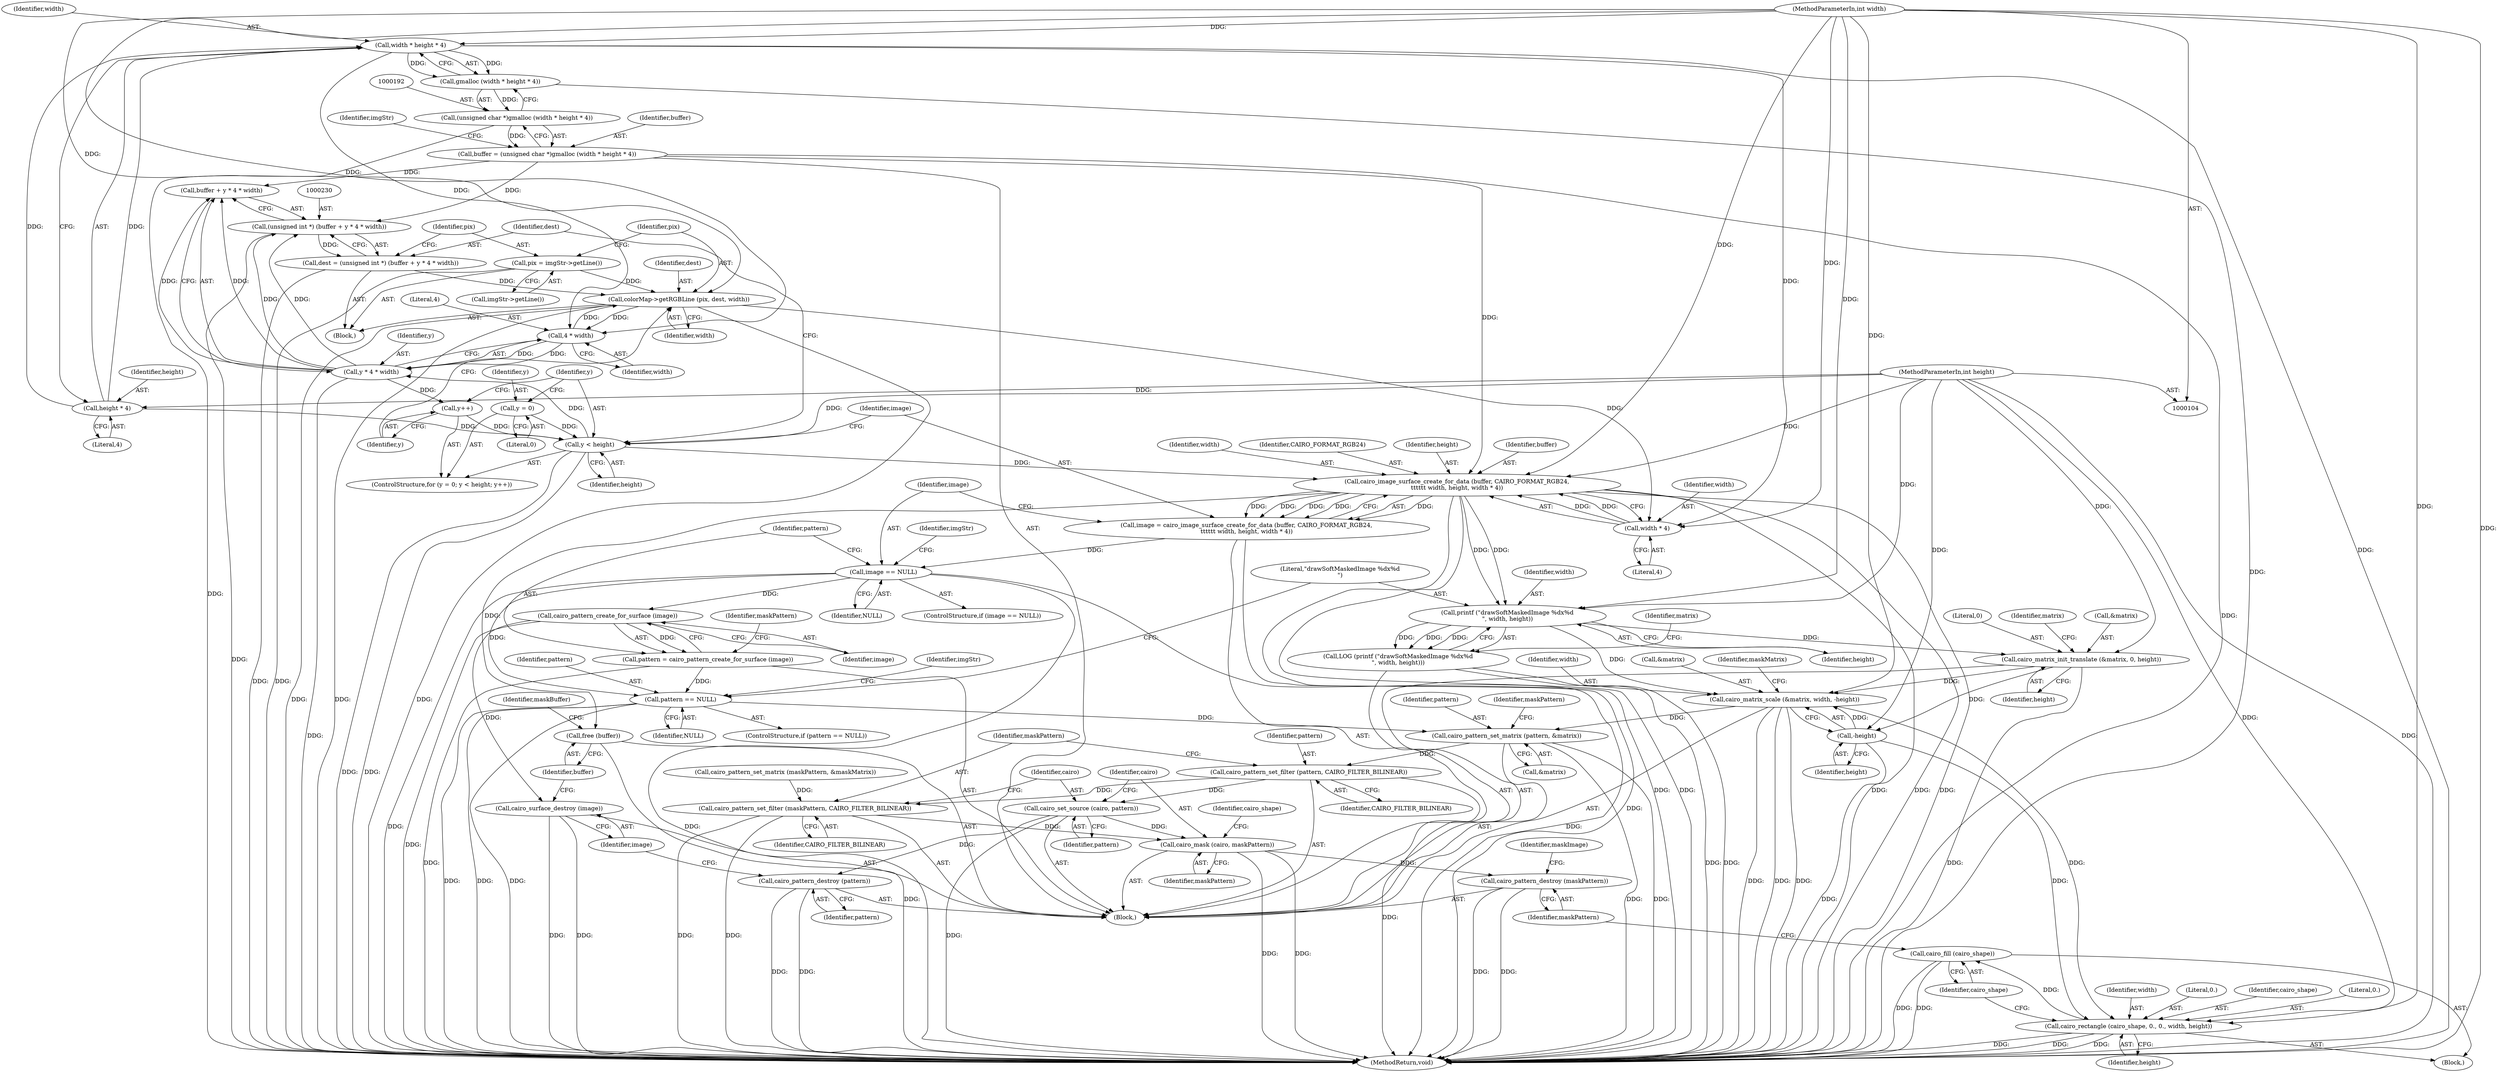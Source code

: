digraph "0_poppler_7b2d314a61fd0e12f47c62996cb49ec0d1ba747a_3@API" {
"1000247" [label="(Call,cairo_image_surface_create_for_data (buffer, CAIRO_FORMAT_RGB24,\n\t\t\t\t\t\t width, height, width * 4))"];
"1000189" [label="(Call,buffer = (unsigned char *)gmalloc (width * height * 4))"];
"1000191" [label="(Call,(unsigned char *)gmalloc (width * height * 4))"];
"1000193" [label="(Call,gmalloc (width * height * 4))"];
"1000194" [label="(Call,width * height * 4)"];
"1000108" [label="(MethodParameterIn,int width)"];
"1000196" [label="(Call,height * 4)"];
"1000109" [label="(MethodParameterIn,int height)"];
"1000252" [label="(Call,width * 4)"];
"1000241" [label="(Call,colorMap->getRGBLine (pix, dest, width))"];
"1000238" [label="(Call,pix = imgStr->getLine())"];
"1000227" [label="(Call,dest = (unsigned int *) (buffer + y * 4 * width))"];
"1000229" [label="(Call,(unsigned int *) (buffer + y * 4 * width))"];
"1000233" [label="(Call,y * 4 * width)"];
"1000221" [label="(Call,y < height)"];
"1000224" [label="(Call,y++)"];
"1000218" [label="(Call,y = 0)"];
"1000235" [label="(Call,4 * width)"];
"1000245" [label="(Call,image = cairo_image_surface_create_for_data (buffer, CAIRO_FORMAT_RGB24,\n\t\t\t\t\t\t width, height, width * 4))"];
"1000256" [label="(Call,image == NULL)"];
"1000265" [label="(Call,cairo_pattern_create_for_surface (image))"];
"1000263" [label="(Call,pattern = cairo_pattern_create_for_surface (image))"];
"1000272" [label="(Call,pattern == NULL)"];
"1000306" [label="(Call,cairo_pattern_set_matrix (pattern, &matrix))"];
"1000314" [label="(Call,cairo_pattern_set_filter (pattern, CAIRO_FILTER_BILINEAR))"];
"1000317" [label="(Call,cairo_pattern_set_filter (maskPattern, CAIRO_FILTER_BILINEAR))"];
"1000323" [label="(Call,cairo_mask (cairo, maskPattern))"];
"1000337" [label="(Call,cairo_pattern_destroy (maskPattern))"];
"1000320" [label="(Call,cairo_set_source (cairo, pattern))"];
"1000341" [label="(Call,cairo_pattern_destroy (pattern))"];
"1000343" [label="(Call,cairo_surface_destroy (image))"];
"1000280" [label="(Call,printf (\"drawSoftMaskedImage %dx%d\n\", width, height))"];
"1000279" [label="(Call,LOG (printf (\"drawSoftMaskedImage %dx%d\n\", width, height)))"];
"1000284" [label="(Call,cairo_matrix_init_translate (&matrix, 0, height))"];
"1000289" [label="(Call,cairo_matrix_scale (&matrix, width, -height))"];
"1000329" [label="(Call,cairo_rectangle (cairo_shape, 0., 0., width, height))"];
"1000335" [label="(Call,cairo_fill (cairo_shape))"];
"1000293" [label="(Call,-height)"];
"1000345" [label="(Call,free (buffer))"];
"1000249" [label="(Identifier,CAIRO_FORMAT_RGB24)"];
"1000242" [label="(Identifier,pix)"];
"1000311" [label="(Identifier,maskPattern)"];
"1000333" [label="(Identifier,width)"];
"1000332" [label="(Literal,0.)"];
"1000193" [label="(Call,gmalloc (width * height * 4))"];
"1000335" [label="(Call,cairo_fill (cairo_shape))"];
"1000285" [label="(Call,&matrix)"];
"1000265" [label="(Call,cairo_pattern_create_for_surface (image))"];
"1000287" [label="(Literal,0)"];
"1000258" [label="(Identifier,NULL)"];
"1000234" [label="(Identifier,y)"];
"1000330" [label="(Identifier,cairo_shape)"];
"1000271" [label="(ControlStructure,if (pattern == NULL))"];
"1000318" [label="(Identifier,maskPattern)"];
"1000346" [label="(Identifier,buffer)"];
"1000331" [label="(Literal,0.)"];
"1000294" [label="(Identifier,height)"];
"1000190" [label="(Identifier,buffer)"];
"1000194" [label="(Call,width * height * 4)"];
"1000281" [label="(Literal,\"drawSoftMaskedImage %dx%d\n\")"];
"1000343" [label="(Call,cairo_surface_destroy (image))"];
"1000255" [label="(ControlStructure,if (image == NULL))"];
"1000225" [label="(Identifier,y)"];
"1000263" [label="(Call,pattern = cairo_pattern_create_for_surface (image))"];
"1000254" [label="(Literal,4)"];
"1000341" [label="(Call,cairo_pattern_destroy (pattern))"];
"1000351" [label="(MethodReturn,void)"];
"1000251" [label="(Identifier,height)"];
"1000279" [label="(Call,LOG (printf (\"drawSoftMaskedImage %dx%d\n\", width, height)))"];
"1000336" [label="(Identifier,cairo_shape)"];
"1000256" [label="(Call,image == NULL)"];
"1000219" [label="(Identifier,y)"];
"1000283" [label="(Identifier,height)"];
"1000286" [label="(Identifier,matrix)"];
"1000277" [label="(Identifier,imgStr)"];
"1000240" [label="(Call,imgStr->getLine())"];
"1000322" [label="(Identifier,pattern)"];
"1000189" [label="(Call,buffer = (unsigned char *)gmalloc (width * height * 4))"];
"1000222" [label="(Identifier,y)"];
"1000237" [label="(Identifier,width)"];
"1000315" [label="(Identifier,pattern)"];
"1000284" [label="(Call,cairo_matrix_init_translate (&matrix, 0, height))"];
"1000338" [label="(Identifier,maskPattern)"];
"1000245" [label="(Call,image = cairo_image_surface_create_for_data (buffer, CAIRO_FORMAT_RGB24,\n\t\t\t\t\t\t width, height, width * 4))"];
"1000226" [label="(Block,)"];
"1000273" [label="(Identifier,pattern)"];
"1000261" [label="(Identifier,imgStr)"];
"1000297" [label="(Identifier,maskMatrix)"];
"1000253" [label="(Identifier,width)"];
"1000292" [label="(Identifier,width)"];
"1000252" [label="(Call,width * 4)"];
"1000108" [label="(MethodParameterIn,int width)"];
"1000196" [label="(Call,height * 4)"];
"1000229" [label="(Call,(unsigned int *) (buffer + y * 4 * width))"];
"1000109" [label="(MethodParameterIn,int height)"];
"1000223" [label="(Identifier,height)"];
"1000291" [label="(Identifier,matrix)"];
"1000316" [label="(Identifier,CAIRO_FILTER_BILINEAR)"];
"1000290" [label="(Call,&matrix)"];
"1000327" [label="(Identifier,cairo_shape)"];
"1000344" [label="(Identifier,image)"];
"1000241" [label="(Call,colorMap->getRGBLine (pix, dest, width))"];
"1000235" [label="(Call,4 * width)"];
"1000340" [label="(Identifier,maskImage)"];
"1000257" [label="(Identifier,image)"];
"1000236" [label="(Literal,4)"];
"1000221" [label="(Call,y < height)"];
"1000342" [label="(Identifier,pattern)"];
"1000282" [label="(Identifier,width)"];
"1000319" [label="(Identifier,CAIRO_FILTER_BILINEAR)"];
"1000247" [label="(Call,cairo_image_surface_create_for_data (buffer, CAIRO_FORMAT_RGB24,\n\t\t\t\t\t\t width, height, width * 4))"];
"1000218" [label="(Call,y = 0)"];
"1000293" [label="(Call,-height)"];
"1000195" [label="(Identifier,width)"];
"1000314" [label="(Call,cairo_pattern_set_filter (pattern, CAIRO_FILTER_BILINEAR))"];
"1000308" [label="(Call,&matrix)"];
"1000324" [label="(Identifier,cairo)"];
"1000274" [label="(Identifier,NULL)"];
"1000238" [label="(Call,pix = imgStr->getLine())"];
"1000191" [label="(Call,(unsigned char *)gmalloc (width * height * 4))"];
"1000323" [label="(Call,cairo_mask (cairo, maskPattern))"];
"1000246" [label="(Identifier,image)"];
"1000239" [label="(Identifier,pix)"];
"1000264" [label="(Identifier,pattern)"];
"1000280" [label="(Call,printf (\"drawSoftMaskedImage %dx%d\n\", width, height))"];
"1000272" [label="(Call,pattern == NULL)"];
"1000266" [label="(Identifier,image)"];
"1000228" [label="(Identifier,dest)"];
"1000268" [label="(Identifier,maskPattern)"];
"1000317" [label="(Call,cairo_pattern_set_filter (maskPattern, CAIRO_FILTER_BILINEAR))"];
"1000115" [label="(Block,)"];
"1000348" [label="(Identifier,maskBuffer)"];
"1000224" [label="(Call,y++)"];
"1000334" [label="(Identifier,height)"];
"1000329" [label="(Call,cairo_rectangle (cairo_shape, 0., 0., width, height))"];
"1000233" [label="(Call,y * 4 * width)"];
"1000244" [label="(Identifier,width)"];
"1000320" [label="(Call,cairo_set_source (cairo, pattern))"];
"1000197" [label="(Identifier,height)"];
"1000306" [label="(Call,cairo_pattern_set_matrix (pattern, &matrix))"];
"1000248" [label="(Identifier,buffer)"];
"1000250" [label="(Identifier,width)"];
"1000288" [label="(Identifier,height)"];
"1000243" [label="(Identifier,dest)"];
"1000325" [label="(Identifier,maskPattern)"];
"1000321" [label="(Identifier,cairo)"];
"1000198" [label="(Literal,4)"];
"1000289" [label="(Call,cairo_matrix_scale (&matrix, width, -height))"];
"1000227" [label="(Call,dest = (unsigned int *) (buffer + y * 4 * width))"];
"1000220" [label="(Literal,0)"];
"1000307" [label="(Identifier,pattern)"];
"1000328" [label="(Block,)"];
"1000231" [label="(Call,buffer + y * 4 * width)"];
"1000337" [label="(Call,cairo_pattern_destroy (maskPattern))"];
"1000310" [label="(Call,cairo_pattern_set_matrix (maskPattern, &maskMatrix))"];
"1000200" [label="(Identifier,imgStr)"];
"1000345" [label="(Call,free (buffer))"];
"1000217" [label="(ControlStructure,for (y = 0; y < height; y++))"];
"1000247" -> "1000245"  [label="AST: "];
"1000247" -> "1000252"  [label="CFG: "];
"1000248" -> "1000247"  [label="AST: "];
"1000249" -> "1000247"  [label="AST: "];
"1000250" -> "1000247"  [label="AST: "];
"1000251" -> "1000247"  [label="AST: "];
"1000252" -> "1000247"  [label="AST: "];
"1000245" -> "1000247"  [label="CFG: "];
"1000247" -> "1000351"  [label="DDG: "];
"1000247" -> "1000351"  [label="DDG: "];
"1000247" -> "1000351"  [label="DDG: "];
"1000247" -> "1000351"  [label="DDG: "];
"1000247" -> "1000351"  [label="DDG: "];
"1000247" -> "1000245"  [label="DDG: "];
"1000247" -> "1000245"  [label="DDG: "];
"1000247" -> "1000245"  [label="DDG: "];
"1000247" -> "1000245"  [label="DDG: "];
"1000247" -> "1000245"  [label="DDG: "];
"1000189" -> "1000247"  [label="DDG: "];
"1000252" -> "1000247"  [label="DDG: "];
"1000252" -> "1000247"  [label="DDG: "];
"1000108" -> "1000247"  [label="DDG: "];
"1000221" -> "1000247"  [label="DDG: "];
"1000109" -> "1000247"  [label="DDG: "];
"1000247" -> "1000280"  [label="DDG: "];
"1000247" -> "1000280"  [label="DDG: "];
"1000247" -> "1000345"  [label="DDG: "];
"1000189" -> "1000115"  [label="AST: "];
"1000189" -> "1000191"  [label="CFG: "];
"1000190" -> "1000189"  [label="AST: "];
"1000191" -> "1000189"  [label="AST: "];
"1000200" -> "1000189"  [label="CFG: "];
"1000189" -> "1000351"  [label="DDG: "];
"1000191" -> "1000189"  [label="DDG: "];
"1000189" -> "1000229"  [label="DDG: "];
"1000189" -> "1000231"  [label="DDG: "];
"1000191" -> "1000193"  [label="CFG: "];
"1000192" -> "1000191"  [label="AST: "];
"1000193" -> "1000191"  [label="AST: "];
"1000191" -> "1000351"  [label="DDG: "];
"1000193" -> "1000191"  [label="DDG: "];
"1000193" -> "1000194"  [label="CFG: "];
"1000194" -> "1000193"  [label="AST: "];
"1000193" -> "1000351"  [label="DDG: "];
"1000194" -> "1000193"  [label="DDG: "];
"1000194" -> "1000193"  [label="DDG: "];
"1000194" -> "1000196"  [label="CFG: "];
"1000195" -> "1000194"  [label="AST: "];
"1000196" -> "1000194"  [label="AST: "];
"1000194" -> "1000351"  [label="DDG: "];
"1000108" -> "1000194"  [label="DDG: "];
"1000196" -> "1000194"  [label="DDG: "];
"1000196" -> "1000194"  [label="DDG: "];
"1000194" -> "1000235"  [label="DDG: "];
"1000194" -> "1000252"  [label="DDG: "];
"1000108" -> "1000104"  [label="AST: "];
"1000108" -> "1000351"  [label="DDG: "];
"1000108" -> "1000235"  [label="DDG: "];
"1000108" -> "1000241"  [label="DDG: "];
"1000108" -> "1000252"  [label="DDG: "];
"1000108" -> "1000280"  [label="DDG: "];
"1000108" -> "1000289"  [label="DDG: "];
"1000108" -> "1000329"  [label="DDG: "];
"1000196" -> "1000198"  [label="CFG: "];
"1000197" -> "1000196"  [label="AST: "];
"1000198" -> "1000196"  [label="AST: "];
"1000109" -> "1000196"  [label="DDG: "];
"1000196" -> "1000221"  [label="DDG: "];
"1000109" -> "1000104"  [label="AST: "];
"1000109" -> "1000351"  [label="DDG: "];
"1000109" -> "1000221"  [label="DDG: "];
"1000109" -> "1000280"  [label="DDG: "];
"1000109" -> "1000284"  [label="DDG: "];
"1000109" -> "1000293"  [label="DDG: "];
"1000109" -> "1000329"  [label="DDG: "];
"1000252" -> "1000254"  [label="CFG: "];
"1000253" -> "1000252"  [label="AST: "];
"1000254" -> "1000252"  [label="AST: "];
"1000241" -> "1000252"  [label="DDG: "];
"1000241" -> "1000226"  [label="AST: "];
"1000241" -> "1000244"  [label="CFG: "];
"1000242" -> "1000241"  [label="AST: "];
"1000243" -> "1000241"  [label="AST: "];
"1000244" -> "1000241"  [label="AST: "];
"1000225" -> "1000241"  [label="CFG: "];
"1000241" -> "1000351"  [label="DDG: "];
"1000241" -> "1000351"  [label="DDG: "];
"1000241" -> "1000351"  [label="DDG: "];
"1000241" -> "1000235"  [label="DDG: "];
"1000238" -> "1000241"  [label="DDG: "];
"1000227" -> "1000241"  [label="DDG: "];
"1000235" -> "1000241"  [label="DDG: "];
"1000238" -> "1000226"  [label="AST: "];
"1000238" -> "1000240"  [label="CFG: "];
"1000239" -> "1000238"  [label="AST: "];
"1000240" -> "1000238"  [label="AST: "];
"1000242" -> "1000238"  [label="CFG: "];
"1000238" -> "1000351"  [label="DDG: "];
"1000227" -> "1000226"  [label="AST: "];
"1000227" -> "1000229"  [label="CFG: "];
"1000228" -> "1000227"  [label="AST: "];
"1000229" -> "1000227"  [label="AST: "];
"1000239" -> "1000227"  [label="CFG: "];
"1000227" -> "1000351"  [label="DDG: "];
"1000229" -> "1000227"  [label="DDG: "];
"1000229" -> "1000231"  [label="CFG: "];
"1000230" -> "1000229"  [label="AST: "];
"1000231" -> "1000229"  [label="AST: "];
"1000229" -> "1000351"  [label="DDG: "];
"1000233" -> "1000229"  [label="DDG: "];
"1000233" -> "1000229"  [label="DDG: "];
"1000233" -> "1000231"  [label="AST: "];
"1000233" -> "1000235"  [label="CFG: "];
"1000234" -> "1000233"  [label="AST: "];
"1000235" -> "1000233"  [label="AST: "];
"1000231" -> "1000233"  [label="CFG: "];
"1000233" -> "1000351"  [label="DDG: "];
"1000233" -> "1000224"  [label="DDG: "];
"1000233" -> "1000231"  [label="DDG: "];
"1000233" -> "1000231"  [label="DDG: "];
"1000221" -> "1000233"  [label="DDG: "];
"1000235" -> "1000233"  [label="DDG: "];
"1000235" -> "1000233"  [label="DDG: "];
"1000221" -> "1000217"  [label="AST: "];
"1000221" -> "1000223"  [label="CFG: "];
"1000222" -> "1000221"  [label="AST: "];
"1000223" -> "1000221"  [label="AST: "];
"1000228" -> "1000221"  [label="CFG: "];
"1000246" -> "1000221"  [label="CFG: "];
"1000221" -> "1000351"  [label="DDG: "];
"1000221" -> "1000351"  [label="DDG: "];
"1000224" -> "1000221"  [label="DDG: "];
"1000218" -> "1000221"  [label="DDG: "];
"1000224" -> "1000217"  [label="AST: "];
"1000224" -> "1000225"  [label="CFG: "];
"1000225" -> "1000224"  [label="AST: "];
"1000222" -> "1000224"  [label="CFG: "];
"1000218" -> "1000217"  [label="AST: "];
"1000218" -> "1000220"  [label="CFG: "];
"1000219" -> "1000218"  [label="AST: "];
"1000220" -> "1000218"  [label="AST: "];
"1000222" -> "1000218"  [label="CFG: "];
"1000235" -> "1000237"  [label="CFG: "];
"1000236" -> "1000235"  [label="AST: "];
"1000237" -> "1000235"  [label="AST: "];
"1000245" -> "1000115"  [label="AST: "];
"1000246" -> "1000245"  [label="AST: "];
"1000257" -> "1000245"  [label="CFG: "];
"1000245" -> "1000351"  [label="DDG: "];
"1000245" -> "1000256"  [label="DDG: "];
"1000256" -> "1000255"  [label="AST: "];
"1000256" -> "1000258"  [label="CFG: "];
"1000257" -> "1000256"  [label="AST: "];
"1000258" -> "1000256"  [label="AST: "];
"1000261" -> "1000256"  [label="CFG: "];
"1000264" -> "1000256"  [label="CFG: "];
"1000256" -> "1000351"  [label="DDG: "];
"1000256" -> "1000351"  [label="DDG: "];
"1000256" -> "1000351"  [label="DDG: "];
"1000256" -> "1000265"  [label="DDG: "];
"1000256" -> "1000272"  [label="DDG: "];
"1000265" -> "1000263"  [label="AST: "];
"1000265" -> "1000266"  [label="CFG: "];
"1000266" -> "1000265"  [label="AST: "];
"1000263" -> "1000265"  [label="CFG: "];
"1000265" -> "1000351"  [label="DDG: "];
"1000265" -> "1000263"  [label="DDG: "];
"1000265" -> "1000343"  [label="DDG: "];
"1000263" -> "1000115"  [label="AST: "];
"1000264" -> "1000263"  [label="AST: "];
"1000268" -> "1000263"  [label="CFG: "];
"1000263" -> "1000351"  [label="DDG: "];
"1000263" -> "1000272"  [label="DDG: "];
"1000272" -> "1000271"  [label="AST: "];
"1000272" -> "1000274"  [label="CFG: "];
"1000273" -> "1000272"  [label="AST: "];
"1000274" -> "1000272"  [label="AST: "];
"1000277" -> "1000272"  [label="CFG: "];
"1000281" -> "1000272"  [label="CFG: "];
"1000272" -> "1000351"  [label="DDG: "];
"1000272" -> "1000351"  [label="DDG: "];
"1000272" -> "1000351"  [label="DDG: "];
"1000272" -> "1000306"  [label="DDG: "];
"1000306" -> "1000115"  [label="AST: "];
"1000306" -> "1000308"  [label="CFG: "];
"1000307" -> "1000306"  [label="AST: "];
"1000308" -> "1000306"  [label="AST: "];
"1000311" -> "1000306"  [label="CFG: "];
"1000306" -> "1000351"  [label="DDG: "];
"1000306" -> "1000351"  [label="DDG: "];
"1000289" -> "1000306"  [label="DDG: "];
"1000306" -> "1000314"  [label="DDG: "];
"1000314" -> "1000115"  [label="AST: "];
"1000314" -> "1000316"  [label="CFG: "];
"1000315" -> "1000314"  [label="AST: "];
"1000316" -> "1000314"  [label="AST: "];
"1000318" -> "1000314"  [label="CFG: "];
"1000314" -> "1000351"  [label="DDG: "];
"1000314" -> "1000317"  [label="DDG: "];
"1000314" -> "1000320"  [label="DDG: "];
"1000317" -> "1000115"  [label="AST: "];
"1000317" -> "1000319"  [label="CFG: "];
"1000318" -> "1000317"  [label="AST: "];
"1000319" -> "1000317"  [label="AST: "];
"1000321" -> "1000317"  [label="CFG: "];
"1000317" -> "1000351"  [label="DDG: "];
"1000317" -> "1000351"  [label="DDG: "];
"1000310" -> "1000317"  [label="DDG: "];
"1000317" -> "1000323"  [label="DDG: "];
"1000323" -> "1000115"  [label="AST: "];
"1000323" -> "1000325"  [label="CFG: "];
"1000324" -> "1000323"  [label="AST: "];
"1000325" -> "1000323"  [label="AST: "];
"1000327" -> "1000323"  [label="CFG: "];
"1000323" -> "1000351"  [label="DDG: "];
"1000323" -> "1000351"  [label="DDG: "];
"1000320" -> "1000323"  [label="DDG: "];
"1000323" -> "1000337"  [label="DDG: "];
"1000337" -> "1000115"  [label="AST: "];
"1000337" -> "1000338"  [label="CFG: "];
"1000338" -> "1000337"  [label="AST: "];
"1000340" -> "1000337"  [label="CFG: "];
"1000337" -> "1000351"  [label="DDG: "];
"1000337" -> "1000351"  [label="DDG: "];
"1000320" -> "1000115"  [label="AST: "];
"1000320" -> "1000322"  [label="CFG: "];
"1000321" -> "1000320"  [label="AST: "];
"1000322" -> "1000320"  [label="AST: "];
"1000324" -> "1000320"  [label="CFG: "];
"1000320" -> "1000351"  [label="DDG: "];
"1000320" -> "1000341"  [label="DDG: "];
"1000341" -> "1000115"  [label="AST: "];
"1000341" -> "1000342"  [label="CFG: "];
"1000342" -> "1000341"  [label="AST: "];
"1000344" -> "1000341"  [label="CFG: "];
"1000341" -> "1000351"  [label="DDG: "];
"1000341" -> "1000351"  [label="DDG: "];
"1000343" -> "1000115"  [label="AST: "];
"1000343" -> "1000344"  [label="CFG: "];
"1000344" -> "1000343"  [label="AST: "];
"1000346" -> "1000343"  [label="CFG: "];
"1000343" -> "1000351"  [label="DDG: "];
"1000343" -> "1000351"  [label="DDG: "];
"1000280" -> "1000279"  [label="AST: "];
"1000280" -> "1000283"  [label="CFG: "];
"1000281" -> "1000280"  [label="AST: "];
"1000282" -> "1000280"  [label="AST: "];
"1000283" -> "1000280"  [label="AST: "];
"1000279" -> "1000280"  [label="CFG: "];
"1000280" -> "1000279"  [label="DDG: "];
"1000280" -> "1000279"  [label="DDG: "];
"1000280" -> "1000279"  [label="DDG: "];
"1000280" -> "1000284"  [label="DDG: "];
"1000280" -> "1000289"  [label="DDG: "];
"1000279" -> "1000115"  [label="AST: "];
"1000286" -> "1000279"  [label="CFG: "];
"1000279" -> "1000351"  [label="DDG: "];
"1000279" -> "1000351"  [label="DDG: "];
"1000284" -> "1000115"  [label="AST: "];
"1000284" -> "1000288"  [label="CFG: "];
"1000285" -> "1000284"  [label="AST: "];
"1000287" -> "1000284"  [label="AST: "];
"1000288" -> "1000284"  [label="AST: "];
"1000291" -> "1000284"  [label="CFG: "];
"1000284" -> "1000351"  [label="DDG: "];
"1000284" -> "1000289"  [label="DDG: "];
"1000284" -> "1000293"  [label="DDG: "];
"1000289" -> "1000115"  [label="AST: "];
"1000289" -> "1000293"  [label="CFG: "];
"1000290" -> "1000289"  [label="AST: "];
"1000292" -> "1000289"  [label="AST: "];
"1000293" -> "1000289"  [label="AST: "];
"1000297" -> "1000289"  [label="CFG: "];
"1000289" -> "1000351"  [label="DDG: "];
"1000289" -> "1000351"  [label="DDG: "];
"1000289" -> "1000351"  [label="DDG: "];
"1000293" -> "1000289"  [label="DDG: "];
"1000289" -> "1000329"  [label="DDG: "];
"1000329" -> "1000328"  [label="AST: "];
"1000329" -> "1000334"  [label="CFG: "];
"1000330" -> "1000329"  [label="AST: "];
"1000331" -> "1000329"  [label="AST: "];
"1000332" -> "1000329"  [label="AST: "];
"1000333" -> "1000329"  [label="AST: "];
"1000334" -> "1000329"  [label="AST: "];
"1000336" -> "1000329"  [label="CFG: "];
"1000329" -> "1000351"  [label="DDG: "];
"1000329" -> "1000351"  [label="DDG: "];
"1000329" -> "1000351"  [label="DDG: "];
"1000293" -> "1000329"  [label="DDG: "];
"1000329" -> "1000335"  [label="DDG: "];
"1000335" -> "1000328"  [label="AST: "];
"1000335" -> "1000336"  [label="CFG: "];
"1000336" -> "1000335"  [label="AST: "];
"1000338" -> "1000335"  [label="CFG: "];
"1000335" -> "1000351"  [label="DDG: "];
"1000335" -> "1000351"  [label="DDG: "];
"1000293" -> "1000294"  [label="CFG: "];
"1000294" -> "1000293"  [label="AST: "];
"1000293" -> "1000351"  [label="DDG: "];
"1000345" -> "1000115"  [label="AST: "];
"1000345" -> "1000346"  [label="CFG: "];
"1000346" -> "1000345"  [label="AST: "];
"1000348" -> "1000345"  [label="CFG: "];
"1000345" -> "1000351"  [label="DDG: "];
}

